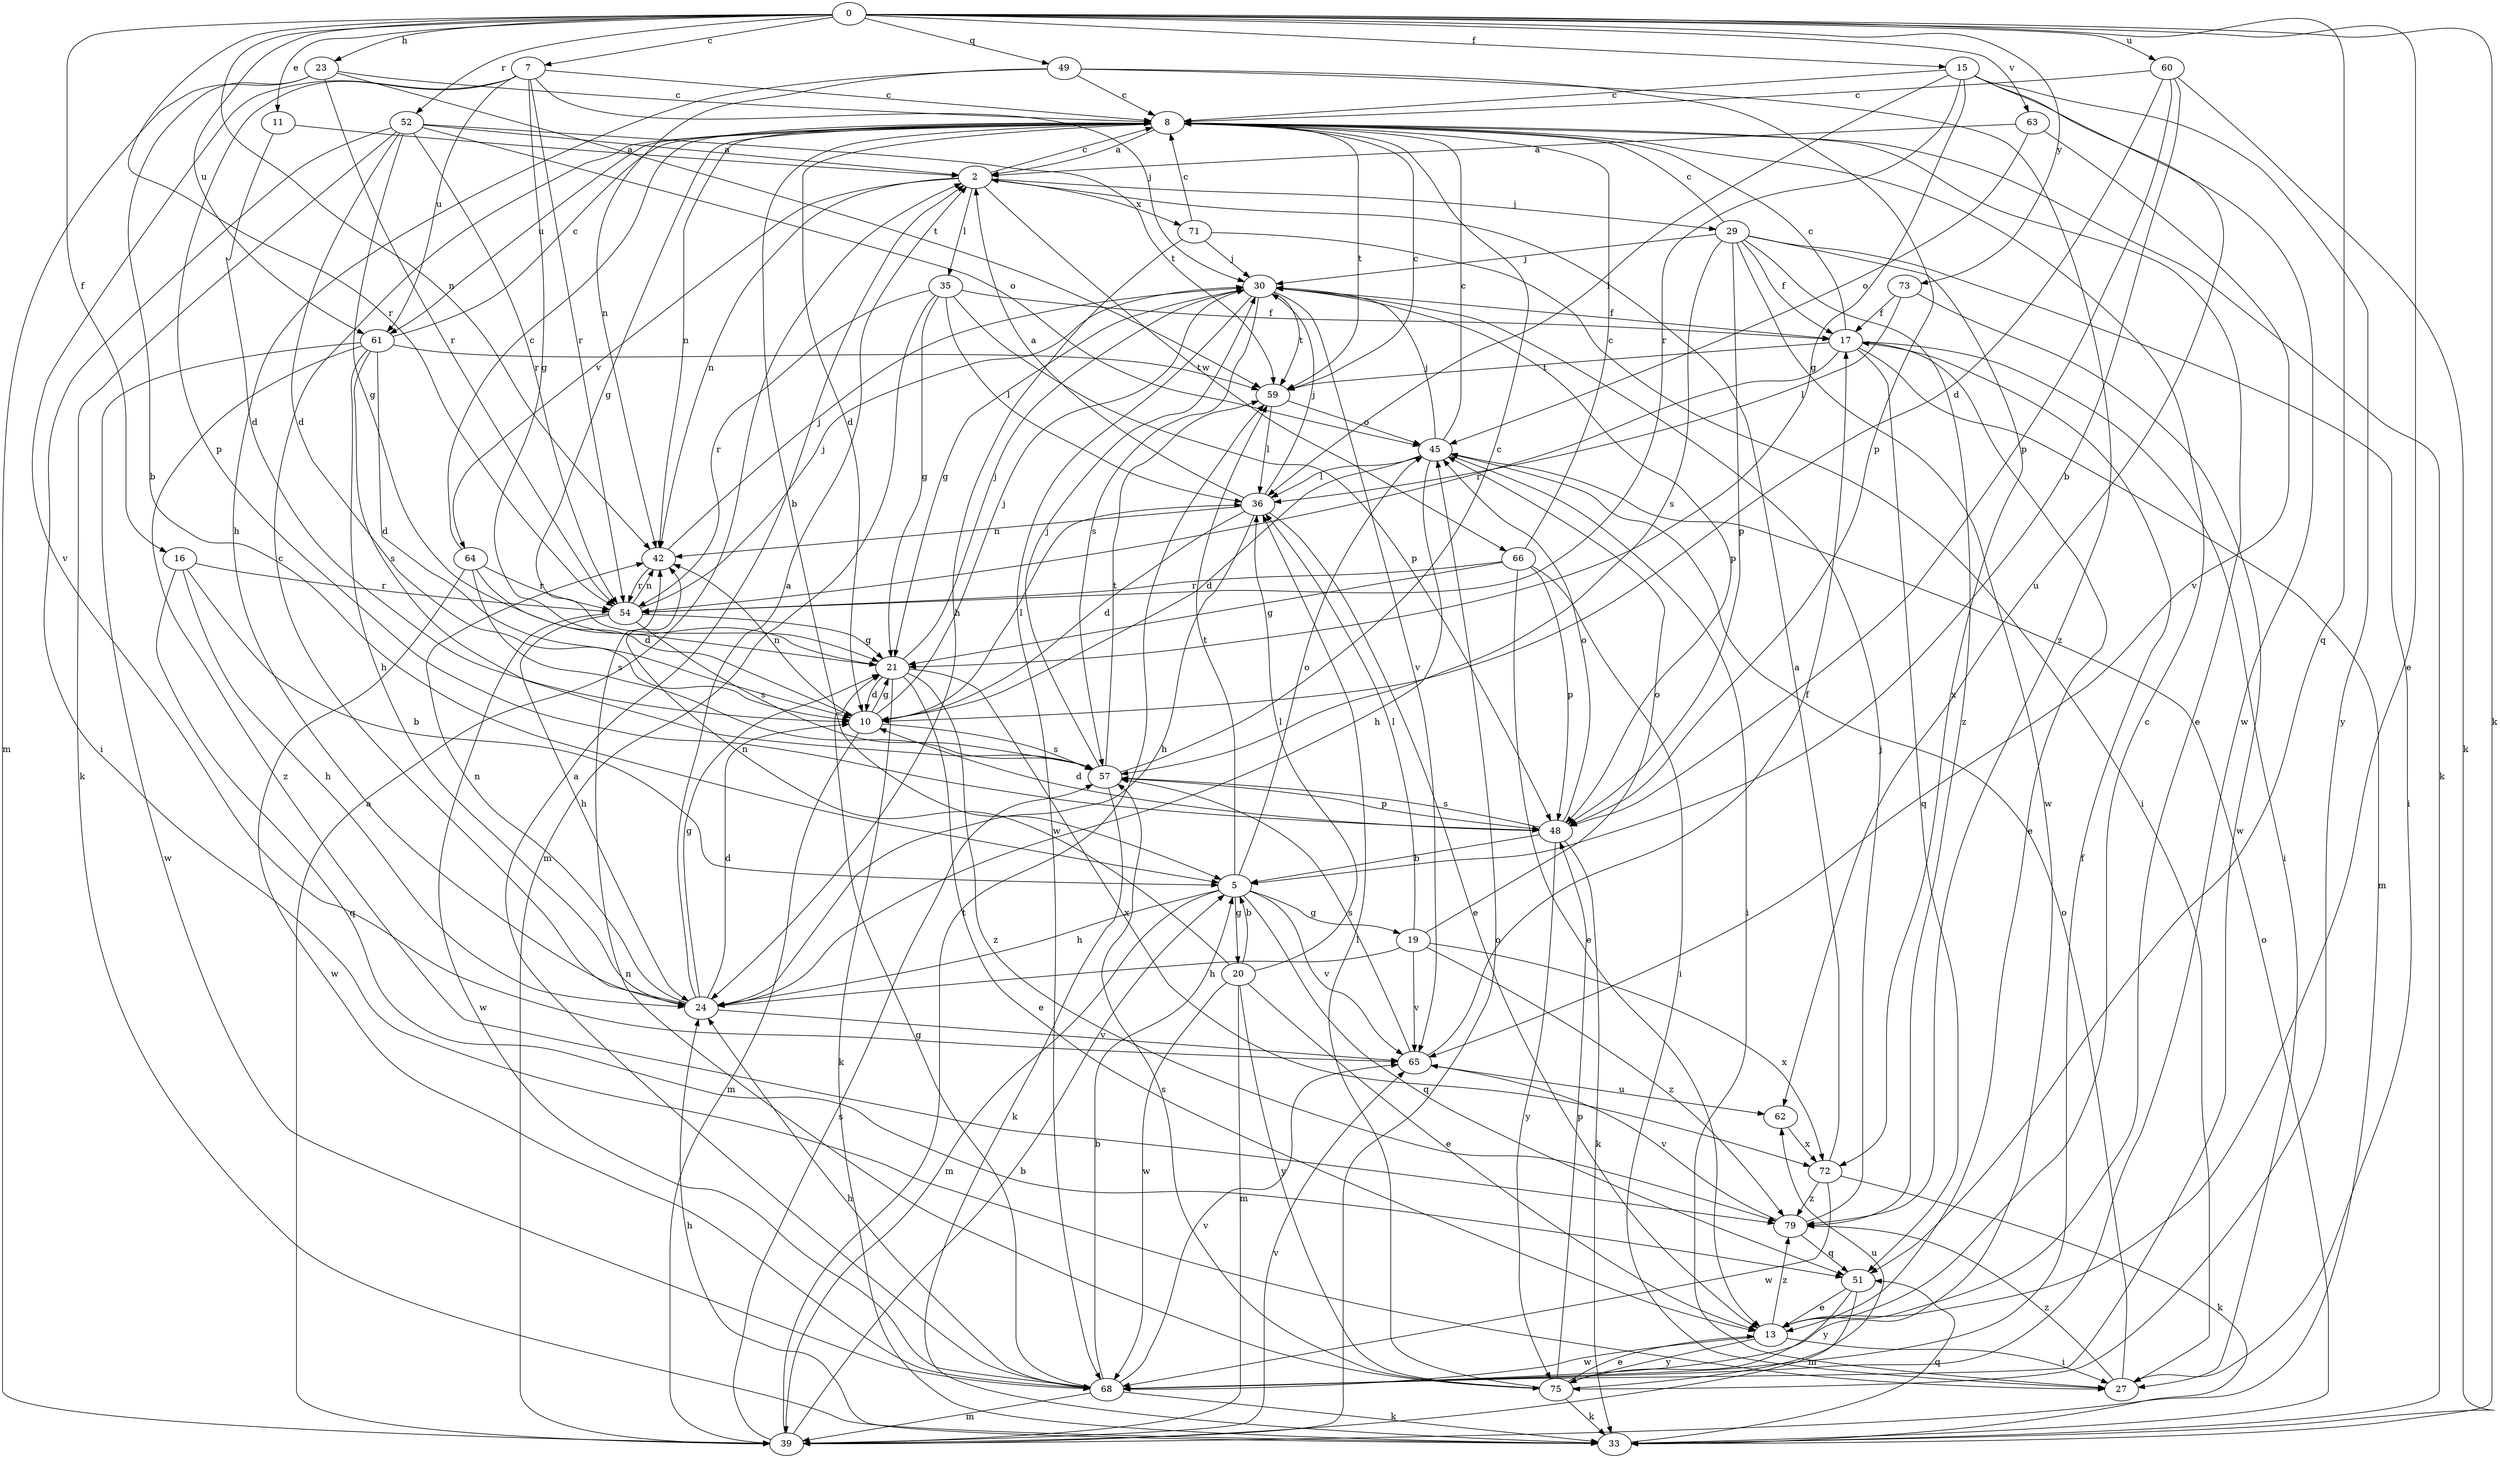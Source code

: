 strict digraph  {
0;
2;
5;
7;
8;
10;
11;
13;
15;
16;
17;
19;
20;
21;
23;
24;
27;
29;
30;
33;
35;
36;
39;
42;
45;
48;
49;
51;
52;
54;
57;
59;
60;
61;
62;
63;
64;
65;
66;
68;
71;
72;
73;
75;
79;
0 -> 7  [label=c];
0 -> 11  [label=e];
0 -> 13  [label=e];
0 -> 15  [label=f];
0 -> 16  [label=f];
0 -> 23  [label=h];
0 -> 33  [label=k];
0 -> 42  [label=n];
0 -> 49  [label=q];
0 -> 51  [label=q];
0 -> 52  [label=r];
0 -> 54  [label=r];
0 -> 60  [label=u];
0 -> 61  [label=u];
0 -> 63  [label=v];
0 -> 73  [label=y];
2 -> 8  [label=c];
2 -> 29  [label=j];
2 -> 35  [label=l];
2 -> 42  [label=n];
2 -> 64  [label=v];
2 -> 66  [label=w];
2 -> 71  [label=x];
5 -> 19  [label=g];
5 -> 20  [label=g];
5 -> 24  [label=h];
5 -> 39  [label=m];
5 -> 45  [label=o];
5 -> 51  [label=q];
5 -> 59  [label=t];
5 -> 65  [label=v];
7 -> 8  [label=c];
7 -> 21  [label=g];
7 -> 30  [label=j];
7 -> 48  [label=p];
7 -> 54  [label=r];
7 -> 61  [label=u];
7 -> 65  [label=v];
8 -> 2  [label=a];
8 -> 5  [label=b];
8 -> 10  [label=d];
8 -> 13  [label=e];
8 -> 21  [label=g];
8 -> 33  [label=k];
8 -> 42  [label=n];
8 -> 59  [label=t];
8 -> 61  [label=u];
10 -> 21  [label=g];
10 -> 30  [label=j];
10 -> 36  [label=l];
10 -> 39  [label=m];
10 -> 42  [label=n];
10 -> 57  [label=s];
11 -> 2  [label=a];
11 -> 10  [label=d];
13 -> 8  [label=c];
13 -> 27  [label=i];
13 -> 68  [label=w];
13 -> 75  [label=y];
13 -> 79  [label=z];
15 -> 8  [label=c];
15 -> 21  [label=g];
15 -> 36  [label=l];
15 -> 54  [label=r];
15 -> 62  [label=u];
15 -> 68  [label=w];
15 -> 75  [label=y];
16 -> 5  [label=b];
16 -> 24  [label=h];
16 -> 51  [label=q];
16 -> 54  [label=r];
17 -> 8  [label=c];
17 -> 13  [label=e];
17 -> 27  [label=i];
17 -> 39  [label=m];
17 -> 51  [label=q];
17 -> 54  [label=r];
17 -> 59  [label=t];
19 -> 24  [label=h];
19 -> 36  [label=l];
19 -> 45  [label=o];
19 -> 65  [label=v];
19 -> 72  [label=x];
19 -> 79  [label=z];
20 -> 5  [label=b];
20 -> 13  [label=e];
20 -> 36  [label=l];
20 -> 39  [label=m];
20 -> 42  [label=n];
20 -> 68  [label=w];
20 -> 75  [label=y];
21 -> 10  [label=d];
21 -> 13  [label=e];
21 -> 30  [label=j];
21 -> 33  [label=k];
21 -> 72  [label=x];
21 -> 79  [label=z];
23 -> 5  [label=b];
23 -> 8  [label=c];
23 -> 39  [label=m];
23 -> 54  [label=r];
23 -> 59  [label=t];
24 -> 2  [label=a];
24 -> 8  [label=c];
24 -> 10  [label=d];
24 -> 21  [label=g];
24 -> 42  [label=n];
24 -> 65  [label=v];
27 -> 45  [label=o];
27 -> 79  [label=z];
29 -> 8  [label=c];
29 -> 17  [label=f];
29 -> 27  [label=i];
29 -> 30  [label=j];
29 -> 48  [label=p];
29 -> 57  [label=s];
29 -> 68  [label=w];
29 -> 72  [label=x];
29 -> 79  [label=z];
30 -> 17  [label=f];
30 -> 21  [label=g];
30 -> 48  [label=p];
30 -> 57  [label=s];
30 -> 59  [label=t];
30 -> 65  [label=v];
30 -> 68  [label=w];
33 -> 24  [label=h];
33 -> 45  [label=o];
33 -> 51  [label=q];
35 -> 17  [label=f];
35 -> 21  [label=g];
35 -> 36  [label=l];
35 -> 39  [label=m];
35 -> 48  [label=p];
35 -> 54  [label=r];
36 -> 2  [label=a];
36 -> 10  [label=d];
36 -> 13  [label=e];
36 -> 24  [label=h];
36 -> 30  [label=j];
36 -> 42  [label=n];
39 -> 2  [label=a];
39 -> 5  [label=b];
39 -> 45  [label=o];
39 -> 57  [label=s];
39 -> 59  [label=t];
39 -> 65  [label=v];
42 -> 30  [label=j];
42 -> 54  [label=r];
45 -> 8  [label=c];
45 -> 10  [label=d];
45 -> 24  [label=h];
45 -> 27  [label=i];
45 -> 30  [label=j];
45 -> 36  [label=l];
48 -> 5  [label=b];
48 -> 10  [label=d];
48 -> 33  [label=k];
48 -> 45  [label=o];
48 -> 57  [label=s];
48 -> 75  [label=y];
49 -> 8  [label=c];
49 -> 24  [label=h];
49 -> 42  [label=n];
49 -> 48  [label=p];
49 -> 79  [label=z];
51 -> 13  [label=e];
51 -> 39  [label=m];
51 -> 75  [label=y];
52 -> 2  [label=a];
52 -> 10  [label=d];
52 -> 21  [label=g];
52 -> 27  [label=i];
52 -> 33  [label=k];
52 -> 45  [label=o];
52 -> 54  [label=r];
52 -> 59  [label=t];
54 -> 21  [label=g];
54 -> 24  [label=h];
54 -> 30  [label=j];
54 -> 42  [label=n];
54 -> 57  [label=s];
54 -> 68  [label=w];
57 -> 8  [label=c];
57 -> 30  [label=j];
57 -> 33  [label=k];
57 -> 48  [label=p];
57 -> 59  [label=t];
59 -> 8  [label=c];
59 -> 36  [label=l];
59 -> 45  [label=o];
60 -> 5  [label=b];
60 -> 8  [label=c];
60 -> 10  [label=d];
60 -> 33  [label=k];
60 -> 48  [label=p];
61 -> 8  [label=c];
61 -> 10  [label=d];
61 -> 24  [label=h];
61 -> 57  [label=s];
61 -> 59  [label=t];
61 -> 68  [label=w];
61 -> 79  [label=z];
62 -> 72  [label=x];
63 -> 2  [label=a];
63 -> 45  [label=o];
63 -> 65  [label=v];
64 -> 8  [label=c];
64 -> 10  [label=d];
64 -> 54  [label=r];
64 -> 57  [label=s];
64 -> 68  [label=w];
65 -> 17  [label=f];
65 -> 57  [label=s];
65 -> 62  [label=u];
66 -> 8  [label=c];
66 -> 13  [label=e];
66 -> 21  [label=g];
66 -> 27  [label=i];
66 -> 48  [label=p];
66 -> 54  [label=r];
68 -> 2  [label=a];
68 -> 5  [label=b];
68 -> 17  [label=f];
68 -> 21  [label=g];
68 -> 24  [label=h];
68 -> 33  [label=k];
68 -> 39  [label=m];
68 -> 65  [label=v];
71 -> 8  [label=c];
71 -> 24  [label=h];
71 -> 27  [label=i];
71 -> 30  [label=j];
72 -> 2  [label=a];
72 -> 33  [label=k];
72 -> 68  [label=w];
72 -> 79  [label=z];
73 -> 17  [label=f];
73 -> 36  [label=l];
73 -> 68  [label=w];
75 -> 13  [label=e];
75 -> 33  [label=k];
75 -> 36  [label=l];
75 -> 42  [label=n];
75 -> 48  [label=p];
75 -> 57  [label=s];
75 -> 62  [label=u];
79 -> 30  [label=j];
79 -> 51  [label=q];
79 -> 65  [label=v];
}
